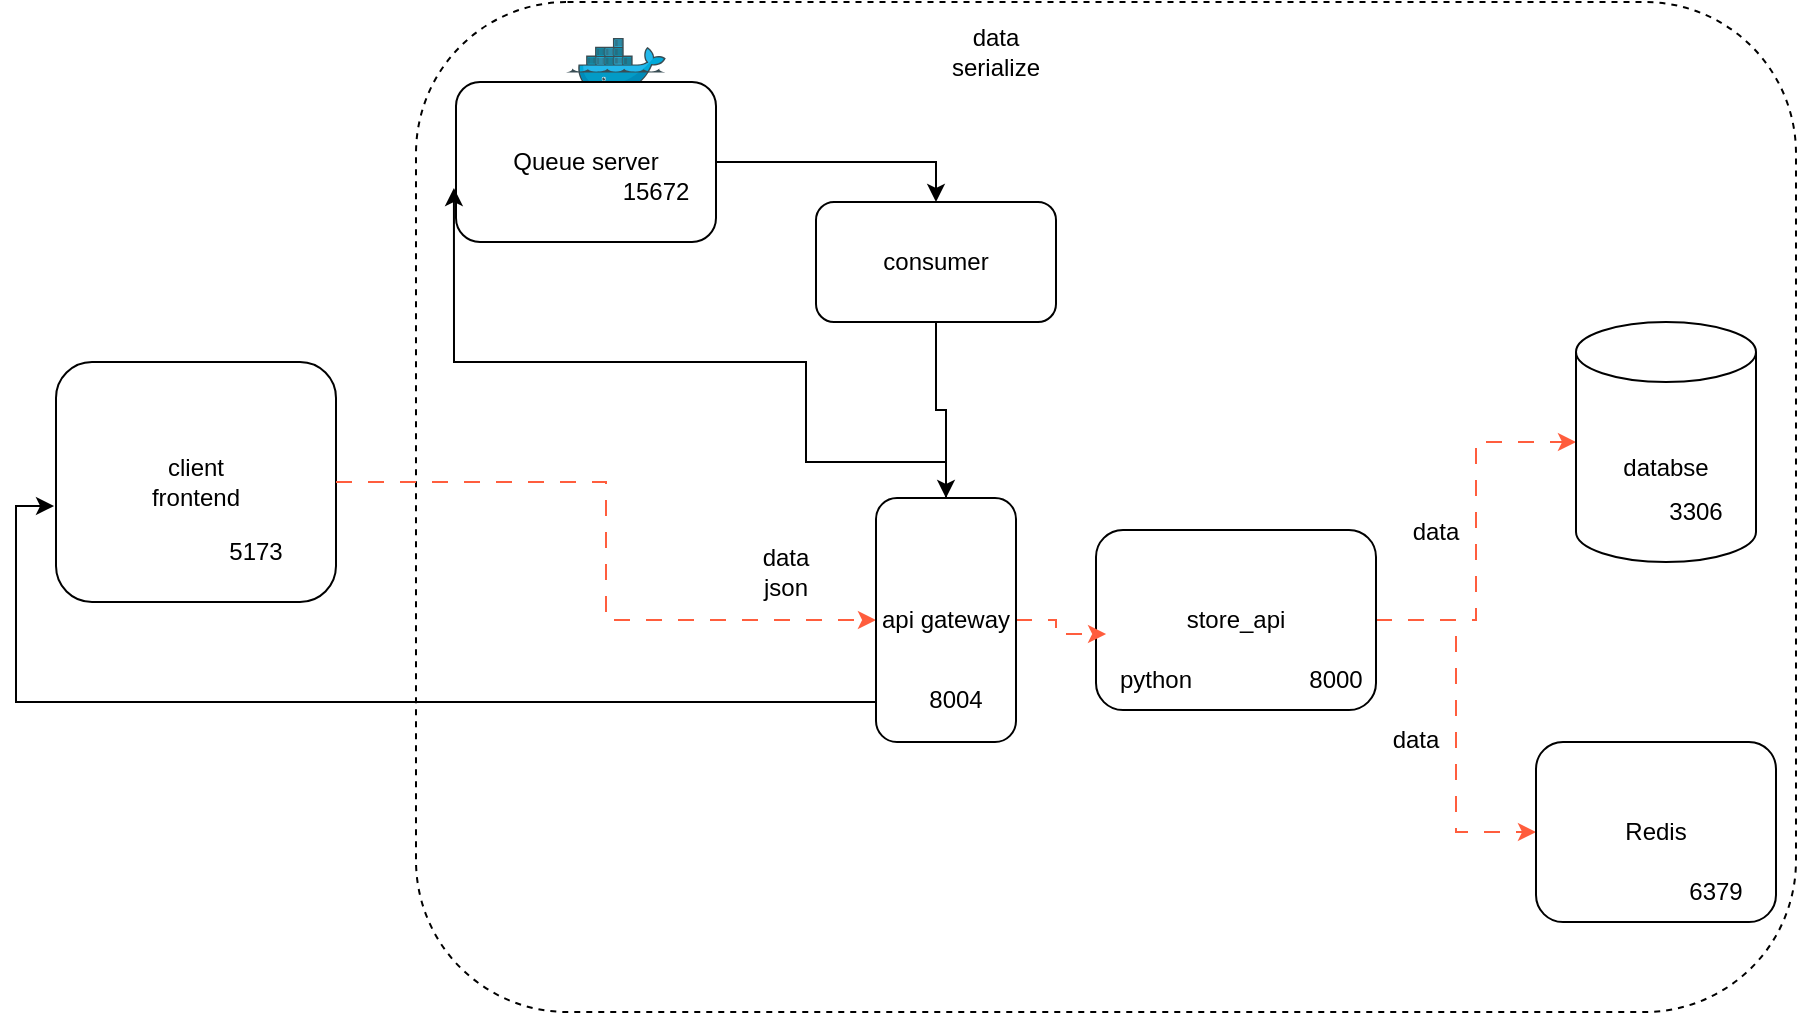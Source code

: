 <mxfile version="24.5.5" type="device">
  <diagram name="Página-1" id="tHPAbn0yxYUUumAJxtW6">
    <mxGraphModel dx="1226" dy="819" grid="1" gridSize="10" guides="1" tooltips="1" connect="1" arrows="1" fold="1" page="1" pageScale="1" pageWidth="827" pageHeight="1169" math="0" shadow="0">
      <root>
        <mxCell id="0" />
        <mxCell id="1" parent="0" />
        <mxCell id="6XcvnYCRP_wMGDZiT3nz-2" value="" style="rounded=1;whiteSpace=wrap;html=1;fillColor=none;dashed=1;" parent="1" vertex="1">
          <mxGeometry x="230" y="10" width="690" height="505" as="geometry" />
        </mxCell>
        <mxCell id="Gjsv8wjIAJ71rTJLU2w4-7" style="edgeStyle=orthogonalEdgeStyle;rounded=0;orthogonalLoop=1;jettySize=auto;html=1;entryX=0;entryY=0.5;entryDx=0;entryDy=0;dashed=1;dashPattern=8 8;strokeColor=#FF5D3D;" parent="1" source="OLOpGvgUUW58ga4r5vBC-17" target="Gjsv8wjIAJ71rTJLU2w4-5" edge="1">
          <mxGeometry relative="1" as="geometry" />
        </mxCell>
        <mxCell id="OLOpGvgUUW58ga4r5vBC-35" value="&lt;div&gt;data&lt;/div&gt;json" style="text;html=1;align=center;verticalAlign=middle;whiteSpace=wrap;rounded=0;" parent="1" vertex="1">
          <mxGeometry x="385" y="280" width="60" height="30" as="geometry" />
        </mxCell>
        <mxCell id="OLOpGvgUUW58ga4r5vBC-36" value="data serialize" style="text;html=1;align=center;verticalAlign=middle;whiteSpace=wrap;rounded=0;" parent="1" vertex="1">
          <mxGeometry x="490" y="20" width="60" height="30" as="geometry" />
        </mxCell>
        <mxCell id="OLOpGvgUUW58ga4r5vBC-39" value="js" style="text;html=1;align=center;verticalAlign=middle;whiteSpace=wrap;rounded=0;" parent="1" vertex="1">
          <mxGeometry x="60" y="210" width="60" height="30" as="geometry" />
        </mxCell>
        <mxCell id="Gjsv8wjIAJ71rTJLU2w4-4" style="edgeStyle=orthogonalEdgeStyle;rounded=0;orthogonalLoop=1;jettySize=auto;html=1;entryX=0;entryY=0.5;entryDx=0;entryDy=0;entryPerimeter=0;dashed=1;dashPattern=8 8;strokeColor=#FF5D3D;" parent="1" source="OLOpGvgUUW58ga4r5vBC-17" target="OLOpGvgUUW58ga4r5vBC-8" edge="1">
          <mxGeometry relative="1" as="geometry" />
        </mxCell>
        <mxCell id="Gjsv8wjIAJ71rTJLU2w4-6" value="data" style="text;html=1;align=center;verticalAlign=middle;whiteSpace=wrap;rounded=0;" parent="1" vertex="1">
          <mxGeometry x="710" y="260" width="60" height="30" as="geometry" />
        </mxCell>
        <mxCell id="Gjsv8wjIAJ71rTJLU2w4-9" value="data" style="text;html=1;align=center;verticalAlign=middle;whiteSpace=wrap;rounded=0;" parent="1" vertex="1">
          <mxGeometry x="700" y="364" width="60" height="30" as="geometry" />
        </mxCell>
        <mxCell id="6XcvnYCRP_wMGDZiT3nz-3" value="" style="image;sketch=0;aspect=fixed;html=1;points=[];align=center;fontSize=12;image=img/lib/mscae/Docker.svg;" parent="1" vertex="1">
          <mxGeometry x="305" y="28" width="50" height="41" as="geometry" />
        </mxCell>
        <mxCell id="6XcvnYCRP_wMGDZiT3nz-4" value="" style="group" parent="1" vertex="1" connectable="0">
          <mxGeometry x="570" y="274" width="150" height="90" as="geometry" />
        </mxCell>
        <mxCell id="OLOpGvgUUW58ga4r5vBC-17" value="store_api" style="rounded=1;whiteSpace=wrap;html=1;" parent="6XcvnYCRP_wMGDZiT3nz-4" vertex="1">
          <mxGeometry width="140" height="90" as="geometry" />
        </mxCell>
        <mxCell id="OLOpGvgUUW58ga4r5vBC-28" value="8000" style="text;html=1;align=center;verticalAlign=middle;whiteSpace=wrap;rounded=0;" parent="6XcvnYCRP_wMGDZiT3nz-4" vertex="1">
          <mxGeometry x="90" y="60" width="60" height="30" as="geometry" />
        </mxCell>
        <mxCell id="OLOpGvgUUW58ga4r5vBC-37" value="python" style="text;html=1;align=center;verticalAlign=middle;whiteSpace=wrap;rounded=0;" parent="6XcvnYCRP_wMGDZiT3nz-4" vertex="1">
          <mxGeometry y="60" width="60" height="30" as="geometry" />
        </mxCell>
        <mxCell id="6XcvnYCRP_wMGDZiT3nz-6" value="" style="group" parent="1" vertex="1" connectable="0">
          <mxGeometry x="810" y="170" width="90" height="120" as="geometry" />
        </mxCell>
        <mxCell id="OLOpGvgUUW58ga4r5vBC-8" value="databse" style="shape=cylinder3;whiteSpace=wrap;html=1;boundedLbl=1;backgroundOutline=1;size=15;" parent="6XcvnYCRP_wMGDZiT3nz-6" vertex="1">
          <mxGeometry width="90" height="120" as="geometry" />
        </mxCell>
        <mxCell id="Gjsv8wjIAJ71rTJLU2w4-3" value="3306" style="text;html=1;align=center;verticalAlign=middle;whiteSpace=wrap;rounded=0;" parent="6XcvnYCRP_wMGDZiT3nz-6" vertex="1">
          <mxGeometry x="30" y="80" width="60" height="30" as="geometry" />
        </mxCell>
        <mxCell id="6XcvnYCRP_wMGDZiT3nz-7" value="" style="group" parent="1" vertex="1" connectable="0">
          <mxGeometry x="790" y="380" width="120" height="90" as="geometry" />
        </mxCell>
        <mxCell id="Gjsv8wjIAJ71rTJLU2w4-5" value="Redis" style="rounded=1;whiteSpace=wrap;html=1;" parent="6XcvnYCRP_wMGDZiT3nz-7" vertex="1">
          <mxGeometry width="120" height="90" as="geometry" />
        </mxCell>
        <mxCell id="6XcvnYCRP_wMGDZiT3nz-1" value="6379" style="text;html=1;align=center;verticalAlign=middle;whiteSpace=wrap;rounded=0;" parent="6XcvnYCRP_wMGDZiT3nz-7" vertex="1">
          <mxGeometry x="60" y="60" width="60" height="30" as="geometry" />
        </mxCell>
        <mxCell id="Mkseqa18Uz2iVsQ0D1to-3" value="" style="group" parent="1" vertex="1" connectable="0">
          <mxGeometry x="250" y="50" width="130" height="80" as="geometry" />
        </mxCell>
        <mxCell id="OLOpGvgUUW58ga4r5vBC-10" value="Queue server" style="rounded=1;whiteSpace=wrap;html=1;" parent="Mkseqa18Uz2iVsQ0D1to-3" vertex="1">
          <mxGeometry width="130" height="80" as="geometry" />
        </mxCell>
        <mxCell id="OLOpGvgUUW58ga4r5vBC-27" value="15672" style="text;html=1;align=center;verticalAlign=middle;whiteSpace=wrap;rounded=0;" parent="Mkseqa18Uz2iVsQ0D1to-3" vertex="1">
          <mxGeometry x="70" y="40" width="60" height="30" as="geometry" />
        </mxCell>
        <mxCell id="Mkseqa18Uz2iVsQ0D1to-4" value="" style="group" parent="1" vertex="1" connectable="0">
          <mxGeometry x="50" y="190" width="140" height="120" as="geometry" />
        </mxCell>
        <mxCell id="OLOpGvgUUW58ga4r5vBC-1" value="client&lt;div&gt;frontend&lt;/div&gt;" style="rounded=1;whiteSpace=wrap;html=1;" parent="Mkseqa18Uz2iVsQ0D1to-4" vertex="1">
          <mxGeometry width="140" height="120" as="geometry" />
        </mxCell>
        <mxCell id="OLOpGvgUUW58ga4r5vBC-26" value="5173" style="text;html=1;align=center;verticalAlign=middle;whiteSpace=wrap;rounded=0;" parent="Mkseqa18Uz2iVsQ0D1to-4" vertex="1">
          <mxGeometry x="70" y="80" width="60" height="30" as="geometry" />
        </mxCell>
        <mxCell id="Mkseqa18Uz2iVsQ0D1to-6" style="edgeStyle=orthogonalEdgeStyle;rounded=0;orthogonalLoop=1;jettySize=auto;html=1;dashed=1;dashPattern=8 8;strokeColor=#FF5D3D;" parent="1" source="OLOpGvgUUW58ga4r5vBC-1" target="6XcvnYCRP_wMGDZiT3nz-5" edge="1">
          <mxGeometry relative="1" as="geometry" />
        </mxCell>
        <mxCell id="Mkseqa18Uz2iVsQ0D1to-7" style="edgeStyle=orthogonalEdgeStyle;rounded=0;orthogonalLoop=1;jettySize=auto;html=1;entryX=0.036;entryY=0.578;entryDx=0;entryDy=0;entryPerimeter=0;dashed=1;dashPattern=8 8;strokeColor=#FF5D3D;" parent="1" source="6XcvnYCRP_wMGDZiT3nz-5" target="OLOpGvgUUW58ga4r5vBC-17" edge="1">
          <mxGeometry relative="1" as="geometry" />
        </mxCell>
        <mxCell id="Mkseqa18Uz2iVsQ0D1to-13" value="" style="group" parent="1" vertex="1" connectable="0">
          <mxGeometry x="460" y="258" width="70" height="122" as="geometry" />
        </mxCell>
        <mxCell id="6XcvnYCRP_wMGDZiT3nz-5" value="api gateway" style="rounded=1;whiteSpace=wrap;html=1;" parent="Mkseqa18Uz2iVsQ0D1to-13" vertex="1">
          <mxGeometry width="70" height="122" as="geometry" />
        </mxCell>
        <mxCell id="Mkseqa18Uz2iVsQ0D1to-12" value="8004" style="text;html=1;align=center;verticalAlign=middle;whiteSpace=wrap;rounded=0;" parent="Mkseqa18Uz2iVsQ0D1to-13" vertex="1">
          <mxGeometry x="10" y="86" width="60" height="30" as="geometry" />
        </mxCell>
        <mxCell id="Mkseqa18Uz2iVsQ0D1to-14" style="edgeStyle=orthogonalEdgeStyle;rounded=0;orthogonalLoop=1;jettySize=auto;html=1;entryX=-0.007;entryY=0.6;entryDx=0;entryDy=0;entryPerimeter=0;" parent="1" source="6XcvnYCRP_wMGDZiT3nz-5" target="OLOpGvgUUW58ga4r5vBC-1" edge="1">
          <mxGeometry relative="1" as="geometry">
            <Array as="points">
              <mxPoint x="315" y="360" />
              <mxPoint x="30" y="360" />
              <mxPoint x="30" y="262" />
            </Array>
          </mxGeometry>
        </mxCell>
        <mxCell id="AzRD07AsDR7aN085mq0A-6" style="edgeStyle=orthogonalEdgeStyle;rounded=0;orthogonalLoop=1;jettySize=auto;html=1;entryX=0.5;entryY=0;entryDx=0;entryDy=0;" edge="1" parent="1" source="AzRD07AsDR7aN085mq0A-1" target="6XcvnYCRP_wMGDZiT3nz-5">
          <mxGeometry relative="1" as="geometry" />
        </mxCell>
        <mxCell id="AzRD07AsDR7aN085mq0A-1" value="consumer" style="rounded=1;whiteSpace=wrap;html=1;" vertex="1" parent="1">
          <mxGeometry x="430" y="110" width="120" height="60" as="geometry" />
        </mxCell>
        <mxCell id="AzRD07AsDR7aN085mq0A-4" style="edgeStyle=orthogonalEdgeStyle;rounded=0;orthogonalLoop=1;jettySize=auto;html=1;entryX=-0.008;entryY=0.663;entryDx=0;entryDy=0;entryPerimeter=0;" edge="1" parent="1" source="6XcvnYCRP_wMGDZiT3nz-5" target="OLOpGvgUUW58ga4r5vBC-10">
          <mxGeometry relative="1" as="geometry">
            <Array as="points">
              <mxPoint x="495" y="240" />
              <mxPoint x="425" y="240" />
              <mxPoint x="425" y="190" />
              <mxPoint x="249" y="190" />
            </Array>
          </mxGeometry>
        </mxCell>
        <mxCell id="AzRD07AsDR7aN085mq0A-5" style="edgeStyle=orthogonalEdgeStyle;rounded=0;orthogonalLoop=1;jettySize=auto;html=1;entryX=0.5;entryY=0;entryDx=0;entryDy=0;" edge="1" parent="1" source="OLOpGvgUUW58ga4r5vBC-10" target="AzRD07AsDR7aN085mq0A-1">
          <mxGeometry relative="1" as="geometry" />
        </mxCell>
      </root>
    </mxGraphModel>
  </diagram>
</mxfile>
